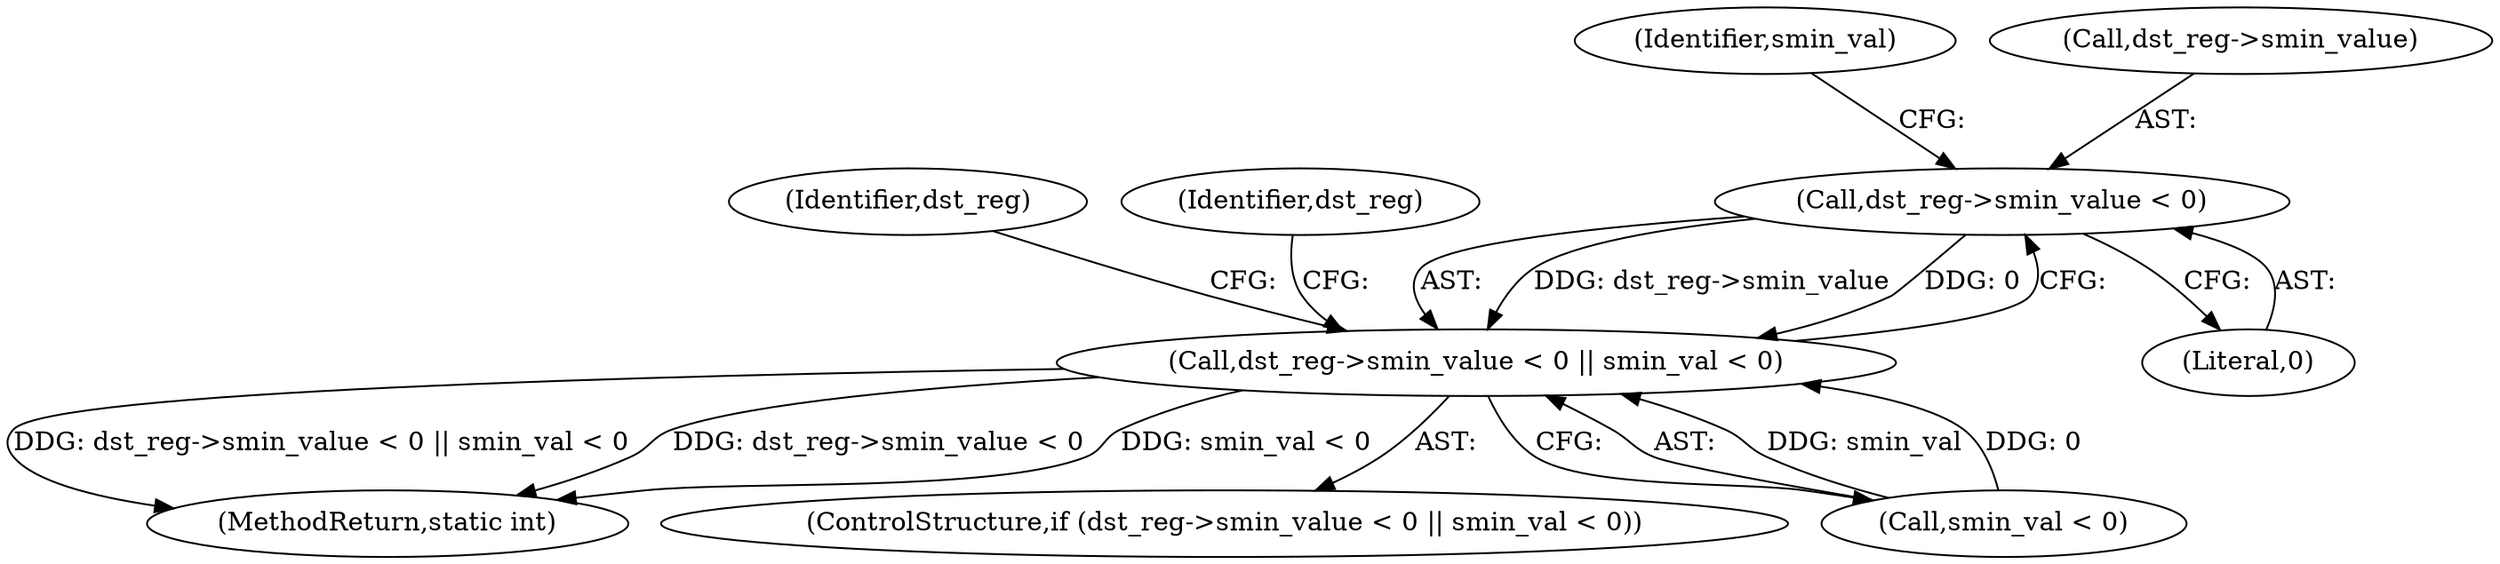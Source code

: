 digraph "0_linux_0c17d1d2c61936401f4702e1846e2c19b200f958@pointer" {
"1000596" [label="(Call,dst_reg->smin_value < 0)"];
"1000595" [label="(Call,dst_reg->smin_value < 0 || smin_val < 0)"];
"1000596" [label="(Call,dst_reg->smin_value < 0)"];
"1000602" [label="(Identifier,smin_val)"];
"1000619" [label="(Identifier,dst_reg)"];
"1000595" [label="(Call,dst_reg->smin_value < 0 || smin_val < 0)"];
"1000771" [label="(MethodReturn,static int)"];
"1000594" [label="(ControlStructure,if (dst_reg->smin_value < 0 || smin_val < 0))"];
"1000607" [label="(Identifier,dst_reg)"];
"1000600" [label="(Literal,0)"];
"1000601" [label="(Call,smin_val < 0)"];
"1000597" [label="(Call,dst_reg->smin_value)"];
"1000596" -> "1000595"  [label="AST: "];
"1000596" -> "1000600"  [label="CFG: "];
"1000597" -> "1000596"  [label="AST: "];
"1000600" -> "1000596"  [label="AST: "];
"1000602" -> "1000596"  [label="CFG: "];
"1000595" -> "1000596"  [label="CFG: "];
"1000596" -> "1000595"  [label="DDG: dst_reg->smin_value"];
"1000596" -> "1000595"  [label="DDG: 0"];
"1000595" -> "1000594"  [label="AST: "];
"1000595" -> "1000601"  [label="CFG: "];
"1000601" -> "1000595"  [label="AST: "];
"1000607" -> "1000595"  [label="CFG: "];
"1000619" -> "1000595"  [label="CFG: "];
"1000595" -> "1000771"  [label="DDG: dst_reg->smin_value < 0 || smin_val < 0"];
"1000595" -> "1000771"  [label="DDG: dst_reg->smin_value < 0"];
"1000595" -> "1000771"  [label="DDG: smin_val < 0"];
"1000601" -> "1000595"  [label="DDG: smin_val"];
"1000601" -> "1000595"  [label="DDG: 0"];
}
